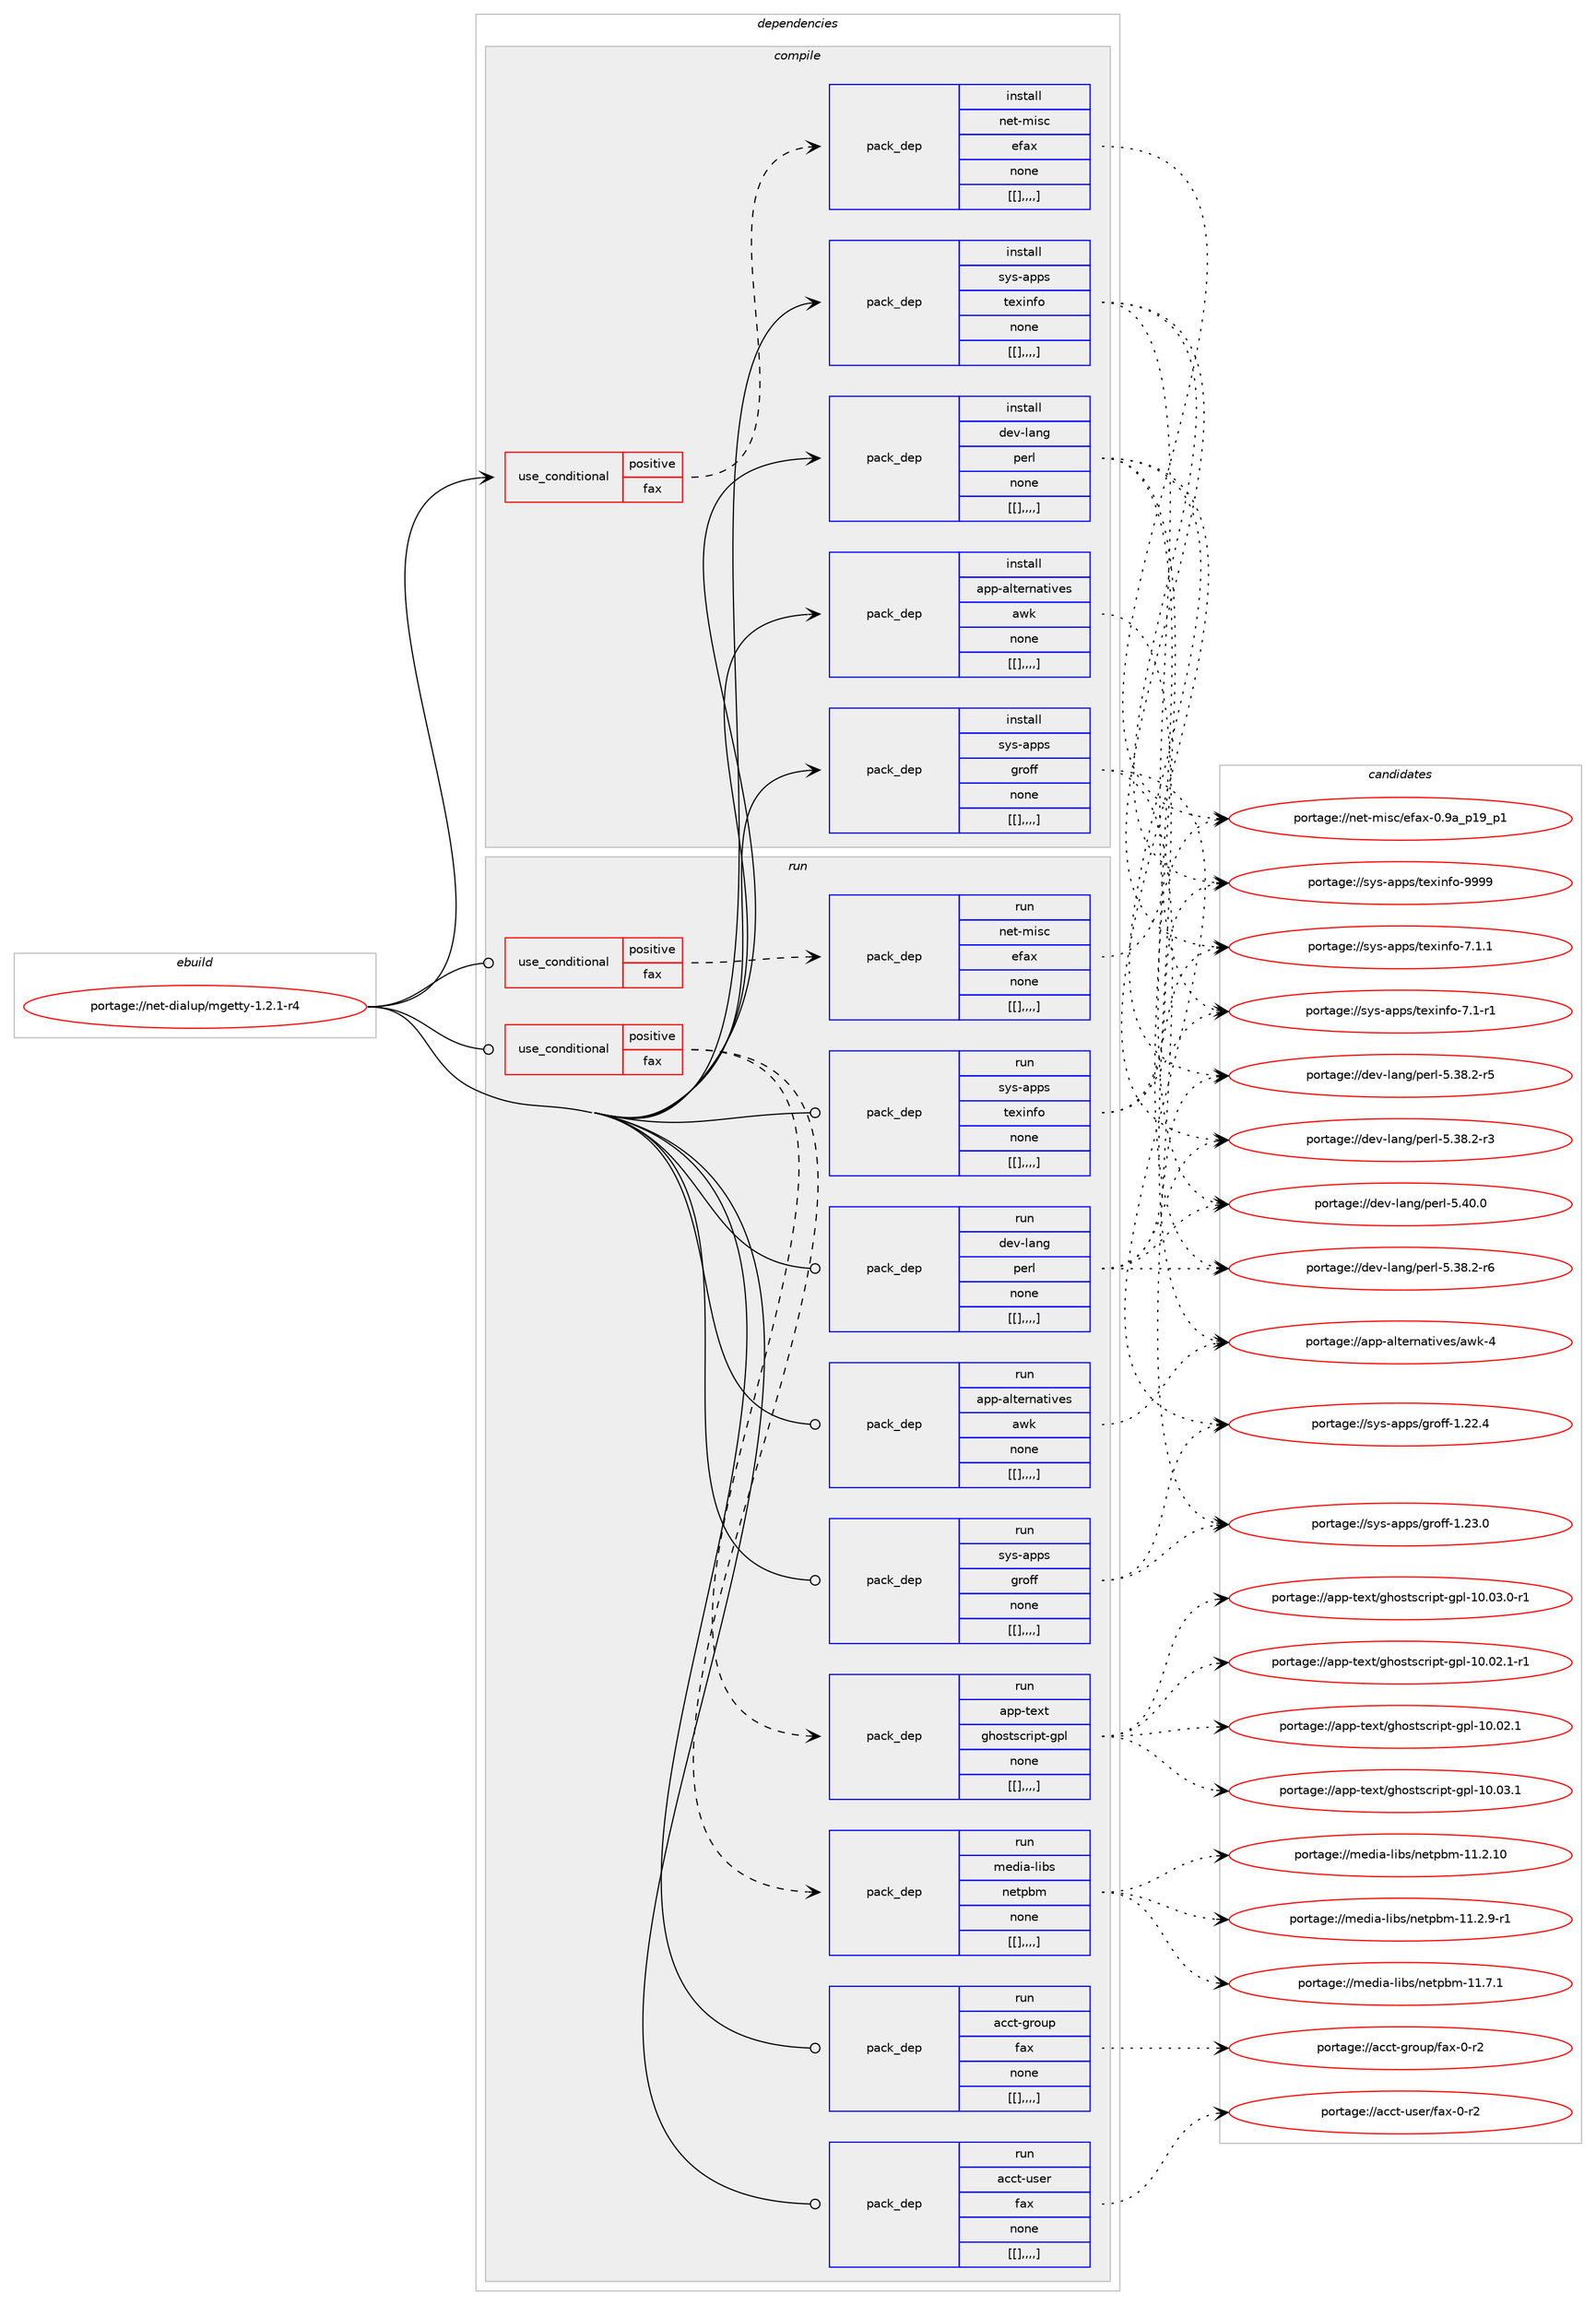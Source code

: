 digraph prolog {

# *************
# Graph options
# *************

newrank=true;
concentrate=true;
compound=true;
graph [rankdir=LR,fontname=Helvetica,fontsize=10,ranksep=1.5];#, ranksep=2.5, nodesep=0.2];
edge  [arrowhead=vee];
node  [fontname=Helvetica,fontsize=10];

# **********
# The ebuild
# **********

subgraph cluster_leftcol {
color=gray;
label=<<i>ebuild</i>>;
id [label="portage://net-dialup/mgetty-1.2.1-r4", color=red, width=4, href="../net-dialup/mgetty-1.2.1-r4.svg"];
}

# ****************
# The dependencies
# ****************

subgraph cluster_midcol {
color=gray;
label=<<i>dependencies</i>>;
subgraph cluster_compile {
fillcolor="#eeeeee";
style=filled;
label=<<i>compile</i>>;
subgraph cond93928 {
dependency363280 [label=<<TABLE BORDER="0" CELLBORDER="1" CELLSPACING="0" CELLPADDING="4"><TR><TD ROWSPAN="3" CELLPADDING="10">use_conditional</TD></TR><TR><TD>positive</TD></TR><TR><TD>fax</TD></TR></TABLE>>, shape=none, color=red];
subgraph pack266599 {
dependency363281 [label=<<TABLE BORDER="0" CELLBORDER="1" CELLSPACING="0" CELLPADDING="4" WIDTH="220"><TR><TD ROWSPAN="6" CELLPADDING="30">pack_dep</TD></TR><TR><TD WIDTH="110">install</TD></TR><TR><TD>net-misc</TD></TR><TR><TD>efax</TD></TR><TR><TD>none</TD></TR><TR><TD>[[],,,,]</TD></TR></TABLE>>, shape=none, color=blue];
}
dependency363280:e -> dependency363281:w [weight=20,style="dashed",arrowhead="vee"];
}
id:e -> dependency363280:w [weight=20,style="solid",arrowhead="vee"];
subgraph pack266600 {
dependency363282 [label=<<TABLE BORDER="0" CELLBORDER="1" CELLSPACING="0" CELLPADDING="4" WIDTH="220"><TR><TD ROWSPAN="6" CELLPADDING="30">pack_dep</TD></TR><TR><TD WIDTH="110">install</TD></TR><TR><TD>app-alternatives</TD></TR><TR><TD>awk</TD></TR><TR><TD>none</TD></TR><TR><TD>[[],,,,]</TD></TR></TABLE>>, shape=none, color=blue];
}
id:e -> dependency363282:w [weight=20,style="solid",arrowhead="vee"];
subgraph pack266601 {
dependency363283 [label=<<TABLE BORDER="0" CELLBORDER="1" CELLSPACING="0" CELLPADDING="4" WIDTH="220"><TR><TD ROWSPAN="6" CELLPADDING="30">pack_dep</TD></TR><TR><TD WIDTH="110">install</TD></TR><TR><TD>dev-lang</TD></TR><TR><TD>perl</TD></TR><TR><TD>none</TD></TR><TR><TD>[[],,,,]</TD></TR></TABLE>>, shape=none, color=blue];
}
id:e -> dependency363283:w [weight=20,style="solid",arrowhead="vee"];
subgraph pack266602 {
dependency363284 [label=<<TABLE BORDER="0" CELLBORDER="1" CELLSPACING="0" CELLPADDING="4" WIDTH="220"><TR><TD ROWSPAN="6" CELLPADDING="30">pack_dep</TD></TR><TR><TD WIDTH="110">install</TD></TR><TR><TD>sys-apps</TD></TR><TR><TD>groff</TD></TR><TR><TD>none</TD></TR><TR><TD>[[],,,,]</TD></TR></TABLE>>, shape=none, color=blue];
}
id:e -> dependency363284:w [weight=20,style="solid",arrowhead="vee"];
subgraph pack266603 {
dependency363285 [label=<<TABLE BORDER="0" CELLBORDER="1" CELLSPACING="0" CELLPADDING="4" WIDTH="220"><TR><TD ROWSPAN="6" CELLPADDING="30">pack_dep</TD></TR><TR><TD WIDTH="110">install</TD></TR><TR><TD>sys-apps</TD></TR><TR><TD>texinfo</TD></TR><TR><TD>none</TD></TR><TR><TD>[[],,,,]</TD></TR></TABLE>>, shape=none, color=blue];
}
id:e -> dependency363285:w [weight=20,style="solid",arrowhead="vee"];
}
subgraph cluster_compileandrun {
fillcolor="#eeeeee";
style=filled;
label=<<i>compile and run</i>>;
}
subgraph cluster_run {
fillcolor="#eeeeee";
style=filled;
label=<<i>run</i>>;
subgraph cond93929 {
dependency363286 [label=<<TABLE BORDER="0" CELLBORDER="1" CELLSPACING="0" CELLPADDING="4"><TR><TD ROWSPAN="3" CELLPADDING="10">use_conditional</TD></TR><TR><TD>positive</TD></TR><TR><TD>fax</TD></TR></TABLE>>, shape=none, color=red];
subgraph pack266604 {
dependency363287 [label=<<TABLE BORDER="0" CELLBORDER="1" CELLSPACING="0" CELLPADDING="4" WIDTH="220"><TR><TD ROWSPAN="6" CELLPADDING="30">pack_dep</TD></TR><TR><TD WIDTH="110">run</TD></TR><TR><TD>app-text</TD></TR><TR><TD>ghostscript-gpl</TD></TR><TR><TD>none</TD></TR><TR><TD>[[],,,,]</TD></TR></TABLE>>, shape=none, color=blue];
}
dependency363286:e -> dependency363287:w [weight=20,style="dashed",arrowhead="vee"];
subgraph pack266605 {
dependency363288 [label=<<TABLE BORDER="0" CELLBORDER="1" CELLSPACING="0" CELLPADDING="4" WIDTH="220"><TR><TD ROWSPAN="6" CELLPADDING="30">pack_dep</TD></TR><TR><TD WIDTH="110">run</TD></TR><TR><TD>media-libs</TD></TR><TR><TD>netpbm</TD></TR><TR><TD>none</TD></TR><TR><TD>[[],,,,]</TD></TR></TABLE>>, shape=none, color=blue];
}
dependency363286:e -> dependency363288:w [weight=20,style="dashed",arrowhead="vee"];
}
id:e -> dependency363286:w [weight=20,style="solid",arrowhead="odot"];
subgraph cond93930 {
dependency363289 [label=<<TABLE BORDER="0" CELLBORDER="1" CELLSPACING="0" CELLPADDING="4"><TR><TD ROWSPAN="3" CELLPADDING="10">use_conditional</TD></TR><TR><TD>positive</TD></TR><TR><TD>fax</TD></TR></TABLE>>, shape=none, color=red];
subgraph pack266606 {
dependency363290 [label=<<TABLE BORDER="0" CELLBORDER="1" CELLSPACING="0" CELLPADDING="4" WIDTH="220"><TR><TD ROWSPAN="6" CELLPADDING="30">pack_dep</TD></TR><TR><TD WIDTH="110">run</TD></TR><TR><TD>net-misc</TD></TR><TR><TD>efax</TD></TR><TR><TD>none</TD></TR><TR><TD>[[],,,,]</TD></TR></TABLE>>, shape=none, color=blue];
}
dependency363289:e -> dependency363290:w [weight=20,style="dashed",arrowhead="vee"];
}
id:e -> dependency363289:w [weight=20,style="solid",arrowhead="odot"];
subgraph pack266607 {
dependency363291 [label=<<TABLE BORDER="0" CELLBORDER="1" CELLSPACING="0" CELLPADDING="4" WIDTH="220"><TR><TD ROWSPAN="6" CELLPADDING="30">pack_dep</TD></TR><TR><TD WIDTH="110">run</TD></TR><TR><TD>acct-group</TD></TR><TR><TD>fax</TD></TR><TR><TD>none</TD></TR><TR><TD>[[],,,,]</TD></TR></TABLE>>, shape=none, color=blue];
}
id:e -> dependency363291:w [weight=20,style="solid",arrowhead="odot"];
subgraph pack266608 {
dependency363292 [label=<<TABLE BORDER="0" CELLBORDER="1" CELLSPACING="0" CELLPADDING="4" WIDTH="220"><TR><TD ROWSPAN="6" CELLPADDING="30">pack_dep</TD></TR><TR><TD WIDTH="110">run</TD></TR><TR><TD>acct-user</TD></TR><TR><TD>fax</TD></TR><TR><TD>none</TD></TR><TR><TD>[[],,,,]</TD></TR></TABLE>>, shape=none, color=blue];
}
id:e -> dependency363292:w [weight=20,style="solid",arrowhead="odot"];
subgraph pack266609 {
dependency363293 [label=<<TABLE BORDER="0" CELLBORDER="1" CELLSPACING="0" CELLPADDING="4" WIDTH="220"><TR><TD ROWSPAN="6" CELLPADDING="30">pack_dep</TD></TR><TR><TD WIDTH="110">run</TD></TR><TR><TD>app-alternatives</TD></TR><TR><TD>awk</TD></TR><TR><TD>none</TD></TR><TR><TD>[[],,,,]</TD></TR></TABLE>>, shape=none, color=blue];
}
id:e -> dependency363293:w [weight=20,style="solid",arrowhead="odot"];
subgraph pack266610 {
dependency363294 [label=<<TABLE BORDER="0" CELLBORDER="1" CELLSPACING="0" CELLPADDING="4" WIDTH="220"><TR><TD ROWSPAN="6" CELLPADDING="30">pack_dep</TD></TR><TR><TD WIDTH="110">run</TD></TR><TR><TD>dev-lang</TD></TR><TR><TD>perl</TD></TR><TR><TD>none</TD></TR><TR><TD>[[],,,,]</TD></TR></TABLE>>, shape=none, color=blue];
}
id:e -> dependency363294:w [weight=20,style="solid",arrowhead="odot"];
subgraph pack266611 {
dependency363295 [label=<<TABLE BORDER="0" CELLBORDER="1" CELLSPACING="0" CELLPADDING="4" WIDTH="220"><TR><TD ROWSPAN="6" CELLPADDING="30">pack_dep</TD></TR><TR><TD WIDTH="110">run</TD></TR><TR><TD>sys-apps</TD></TR><TR><TD>groff</TD></TR><TR><TD>none</TD></TR><TR><TD>[[],,,,]</TD></TR></TABLE>>, shape=none, color=blue];
}
id:e -> dependency363295:w [weight=20,style="solid",arrowhead="odot"];
subgraph pack266612 {
dependency363296 [label=<<TABLE BORDER="0" CELLBORDER="1" CELLSPACING="0" CELLPADDING="4" WIDTH="220"><TR><TD ROWSPAN="6" CELLPADDING="30">pack_dep</TD></TR><TR><TD WIDTH="110">run</TD></TR><TR><TD>sys-apps</TD></TR><TR><TD>texinfo</TD></TR><TR><TD>none</TD></TR><TR><TD>[[],,,,]</TD></TR></TABLE>>, shape=none, color=blue];
}
id:e -> dependency363296:w [weight=20,style="solid",arrowhead="odot"];
}
}

# **************
# The candidates
# **************

subgraph cluster_choices {
rank=same;
color=gray;
label=<<i>candidates</i>>;

subgraph choice266599 {
color=black;
nodesep=1;
choice1101011164510910511599471011029712045484657979511249579511249 [label="portage://net-misc/efax-0.9a_p19_p1", color=red, width=4,href="../net-misc/efax-0.9a_p19_p1.svg"];
dependency363281:e -> choice1101011164510910511599471011029712045484657979511249579511249:w [style=dotted,weight="100"];
}
subgraph choice266600 {
color=black;
nodesep=1;
choice9711211245971081161011141109711610511810111547971191074552 [label="portage://app-alternatives/awk-4", color=red, width=4,href="../app-alternatives/awk-4.svg"];
dependency363282:e -> choice9711211245971081161011141109711610511810111547971191074552:w [style=dotted,weight="100"];
}
subgraph choice266601 {
color=black;
nodesep=1;
choice10010111845108971101034711210111410845534652484648 [label="portage://dev-lang/perl-5.40.0", color=red, width=4,href="../dev-lang/perl-5.40.0.svg"];
choice100101118451089711010347112101114108455346515646504511454 [label="portage://dev-lang/perl-5.38.2-r6", color=red, width=4,href="../dev-lang/perl-5.38.2-r6.svg"];
choice100101118451089711010347112101114108455346515646504511453 [label="portage://dev-lang/perl-5.38.2-r5", color=red, width=4,href="../dev-lang/perl-5.38.2-r5.svg"];
choice100101118451089711010347112101114108455346515646504511451 [label="portage://dev-lang/perl-5.38.2-r3", color=red, width=4,href="../dev-lang/perl-5.38.2-r3.svg"];
dependency363283:e -> choice10010111845108971101034711210111410845534652484648:w [style=dotted,weight="100"];
dependency363283:e -> choice100101118451089711010347112101114108455346515646504511454:w [style=dotted,weight="100"];
dependency363283:e -> choice100101118451089711010347112101114108455346515646504511453:w [style=dotted,weight="100"];
dependency363283:e -> choice100101118451089711010347112101114108455346515646504511451:w [style=dotted,weight="100"];
}
subgraph choice266602 {
color=black;
nodesep=1;
choice11512111545971121121154710311411110210245494650514648 [label="portage://sys-apps/groff-1.23.0", color=red, width=4,href="../sys-apps/groff-1.23.0.svg"];
choice11512111545971121121154710311411110210245494650504652 [label="portage://sys-apps/groff-1.22.4", color=red, width=4,href="../sys-apps/groff-1.22.4.svg"];
dependency363284:e -> choice11512111545971121121154710311411110210245494650514648:w [style=dotted,weight="100"];
dependency363284:e -> choice11512111545971121121154710311411110210245494650504652:w [style=dotted,weight="100"];
}
subgraph choice266603 {
color=black;
nodesep=1;
choice1151211154597112112115471161011201051101021114557575757 [label="portage://sys-apps/texinfo-9999", color=red, width=4,href="../sys-apps/texinfo-9999.svg"];
choice115121115459711211211547116101120105110102111455546494649 [label="portage://sys-apps/texinfo-7.1.1", color=red, width=4,href="../sys-apps/texinfo-7.1.1.svg"];
choice115121115459711211211547116101120105110102111455546494511449 [label="portage://sys-apps/texinfo-7.1-r1", color=red, width=4,href="../sys-apps/texinfo-7.1-r1.svg"];
dependency363285:e -> choice1151211154597112112115471161011201051101021114557575757:w [style=dotted,weight="100"];
dependency363285:e -> choice115121115459711211211547116101120105110102111455546494649:w [style=dotted,weight="100"];
dependency363285:e -> choice115121115459711211211547116101120105110102111455546494511449:w [style=dotted,weight="100"];
}
subgraph choice266604 {
color=black;
nodesep=1;
choice97112112451161011201164710310411111511611599114105112116451031121084549484648514649 [label="portage://app-text/ghostscript-gpl-10.03.1", color=red, width=4,href="../app-text/ghostscript-gpl-10.03.1.svg"];
choice971121124511610112011647103104111115116115991141051121164510311210845494846485146484511449 [label="portage://app-text/ghostscript-gpl-10.03.0-r1", color=red, width=4,href="../app-text/ghostscript-gpl-10.03.0-r1.svg"];
choice971121124511610112011647103104111115116115991141051121164510311210845494846485046494511449 [label="portage://app-text/ghostscript-gpl-10.02.1-r1", color=red, width=4,href="../app-text/ghostscript-gpl-10.02.1-r1.svg"];
choice97112112451161011201164710310411111511611599114105112116451031121084549484648504649 [label="portage://app-text/ghostscript-gpl-10.02.1", color=red, width=4,href="../app-text/ghostscript-gpl-10.02.1.svg"];
dependency363287:e -> choice97112112451161011201164710310411111511611599114105112116451031121084549484648514649:w [style=dotted,weight="100"];
dependency363287:e -> choice971121124511610112011647103104111115116115991141051121164510311210845494846485146484511449:w [style=dotted,weight="100"];
dependency363287:e -> choice971121124511610112011647103104111115116115991141051121164510311210845494846485046494511449:w [style=dotted,weight="100"];
dependency363287:e -> choice97112112451161011201164710310411111511611599114105112116451031121084549484648504649:w [style=dotted,weight="100"];
}
subgraph choice266605 {
color=black;
nodesep=1;
choice109101100105974510810598115471101011161129810945494946554649 [label="portage://media-libs/netpbm-11.7.1", color=red, width=4,href="../media-libs/netpbm-11.7.1.svg"];
choice10910110010597451081059811547110101116112981094549494650464948 [label="portage://media-libs/netpbm-11.2.10", color=red, width=4,href="../media-libs/netpbm-11.2.10.svg"];
choice1091011001059745108105981154711010111611298109454949465046574511449 [label="portage://media-libs/netpbm-11.2.9-r1", color=red, width=4,href="../media-libs/netpbm-11.2.9-r1.svg"];
dependency363288:e -> choice109101100105974510810598115471101011161129810945494946554649:w [style=dotted,weight="100"];
dependency363288:e -> choice10910110010597451081059811547110101116112981094549494650464948:w [style=dotted,weight="100"];
dependency363288:e -> choice1091011001059745108105981154711010111611298109454949465046574511449:w [style=dotted,weight="100"];
}
subgraph choice266606 {
color=black;
nodesep=1;
choice1101011164510910511599471011029712045484657979511249579511249 [label="portage://net-misc/efax-0.9a_p19_p1", color=red, width=4,href="../net-misc/efax-0.9a_p19_p1.svg"];
dependency363290:e -> choice1101011164510910511599471011029712045484657979511249579511249:w [style=dotted,weight="100"];
}
subgraph choice266607 {
color=black;
nodesep=1;
choice97999911645103114111117112471029712045484511450 [label="portage://acct-group/fax-0-r2", color=red, width=4,href="../acct-group/fax-0-r2.svg"];
dependency363291:e -> choice97999911645103114111117112471029712045484511450:w [style=dotted,weight="100"];
}
subgraph choice266608 {
color=black;
nodesep=1;
choice97999911645117115101114471029712045484511450 [label="portage://acct-user/fax-0-r2", color=red, width=4,href="../acct-user/fax-0-r2.svg"];
dependency363292:e -> choice97999911645117115101114471029712045484511450:w [style=dotted,weight="100"];
}
subgraph choice266609 {
color=black;
nodesep=1;
choice9711211245971081161011141109711610511810111547971191074552 [label="portage://app-alternatives/awk-4", color=red, width=4,href="../app-alternatives/awk-4.svg"];
dependency363293:e -> choice9711211245971081161011141109711610511810111547971191074552:w [style=dotted,weight="100"];
}
subgraph choice266610 {
color=black;
nodesep=1;
choice10010111845108971101034711210111410845534652484648 [label="portage://dev-lang/perl-5.40.0", color=red, width=4,href="../dev-lang/perl-5.40.0.svg"];
choice100101118451089711010347112101114108455346515646504511454 [label="portage://dev-lang/perl-5.38.2-r6", color=red, width=4,href="../dev-lang/perl-5.38.2-r6.svg"];
choice100101118451089711010347112101114108455346515646504511453 [label="portage://dev-lang/perl-5.38.2-r5", color=red, width=4,href="../dev-lang/perl-5.38.2-r5.svg"];
choice100101118451089711010347112101114108455346515646504511451 [label="portage://dev-lang/perl-5.38.2-r3", color=red, width=4,href="../dev-lang/perl-5.38.2-r3.svg"];
dependency363294:e -> choice10010111845108971101034711210111410845534652484648:w [style=dotted,weight="100"];
dependency363294:e -> choice100101118451089711010347112101114108455346515646504511454:w [style=dotted,weight="100"];
dependency363294:e -> choice100101118451089711010347112101114108455346515646504511453:w [style=dotted,weight="100"];
dependency363294:e -> choice100101118451089711010347112101114108455346515646504511451:w [style=dotted,weight="100"];
}
subgraph choice266611 {
color=black;
nodesep=1;
choice11512111545971121121154710311411110210245494650514648 [label="portage://sys-apps/groff-1.23.0", color=red, width=4,href="../sys-apps/groff-1.23.0.svg"];
choice11512111545971121121154710311411110210245494650504652 [label="portage://sys-apps/groff-1.22.4", color=red, width=4,href="../sys-apps/groff-1.22.4.svg"];
dependency363295:e -> choice11512111545971121121154710311411110210245494650514648:w [style=dotted,weight="100"];
dependency363295:e -> choice11512111545971121121154710311411110210245494650504652:w [style=dotted,weight="100"];
}
subgraph choice266612 {
color=black;
nodesep=1;
choice1151211154597112112115471161011201051101021114557575757 [label="portage://sys-apps/texinfo-9999", color=red, width=4,href="../sys-apps/texinfo-9999.svg"];
choice115121115459711211211547116101120105110102111455546494649 [label="portage://sys-apps/texinfo-7.1.1", color=red, width=4,href="../sys-apps/texinfo-7.1.1.svg"];
choice115121115459711211211547116101120105110102111455546494511449 [label="portage://sys-apps/texinfo-7.1-r1", color=red, width=4,href="../sys-apps/texinfo-7.1-r1.svg"];
dependency363296:e -> choice1151211154597112112115471161011201051101021114557575757:w [style=dotted,weight="100"];
dependency363296:e -> choice115121115459711211211547116101120105110102111455546494649:w [style=dotted,weight="100"];
dependency363296:e -> choice115121115459711211211547116101120105110102111455546494511449:w [style=dotted,weight="100"];
}
}

}
